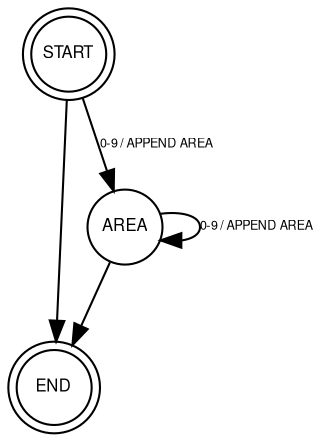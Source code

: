 digraph instruction_size {
	
    fontname="Helvetica,Arial,sans-serif"
	
    node [fontname="Helvetica,Arial,sans-serif", fontsize=8, width=0.5, fixedsize=true]
	edge [fontname="Helvetica,Arial,sans-serif", fontsize=6, len=1.5]
	
    rankdir=TB

	node [shape = doublecircle]
    
    START, END
	
    node [shape = circle]
    
    START -> AREA [label="0-9 / APPEND AREA"]
    START -> END

    AREA -> AREA [label="0-9 / APPEND AREA"]
    AREA -> END 
}